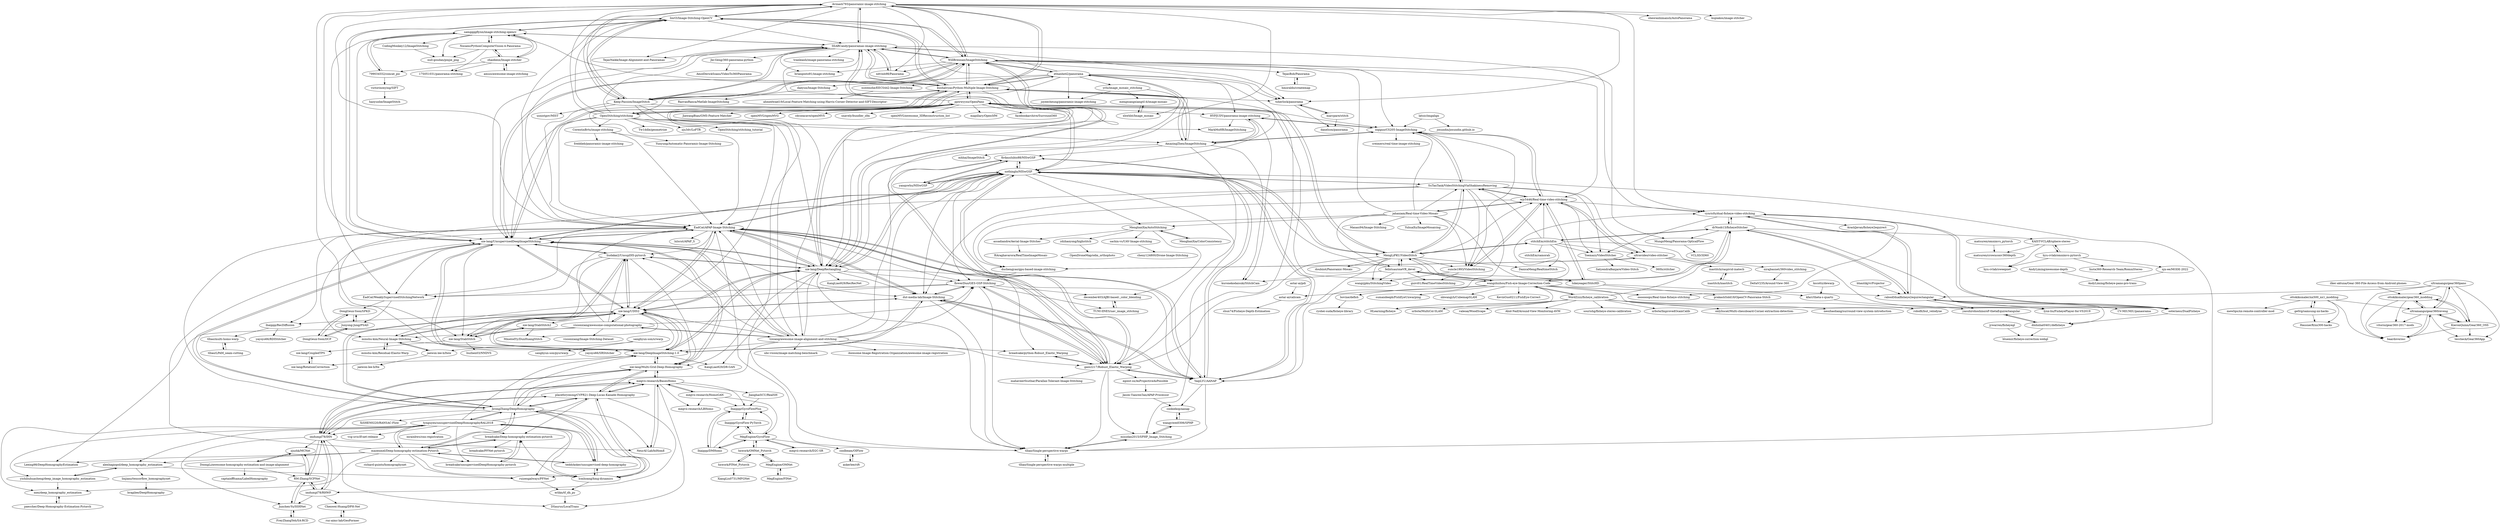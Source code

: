 digraph G {
"Avinash793/panoramic-image-stitching" -> "linrl3/Image-Stitching-OpenCV"
"Avinash793/panoramic-image-stitching" -> "SSARCandy/panoramas-image-stitching"
"Avinash793/panoramic-image-stitching" -> "WillBrennan/ImageStitching"
"Avinash793/panoramic-image-stitching" -> "kushalvyas/Python-Multiple-Image-Stitching"
"Avinash793/panoramic-image-stitching" -> "EadCat/APAP-Image-Stitching"
"Avinash793/panoramic-image-stitching" -> "Keep-Passion/ImageStitch"
"Avinash793/panoramic-image-stitching" -> "nie-lang/UnsupervisedDeepImageStitching"
"Avinash793/panoramic-image-stitching" -> "sheoranhimansh/AutoPanorama"
"Avinash793/panoramic-image-stitching" -> "nie-lang/DeepRectangling"
"Avinash793/panoramic-image-stitching" -> "tsherlock/panorama"
"Avinash793/panoramic-image-stitching" -> "kupiakos/image-stitcher"
"Avinash793/panoramic-image-stitching" -> "ndvinh98/Panorama"
"Avinash793/panoramic-image-stitching" -> "TejasNaikk/Image-Alignment-and-Panoramas"
"Avinash793/panoramic-image-stitching" -> "cynricfu/dual-fisheye-video-stitching"
"Avinash793/panoramic-image-stitching" -> "nie-lang/DeepImageStitching-1.0"
"linrl3/Image-Stitching-OpenCV" -> "Avinash793/panoramic-image-stitching"
"linrl3/Image-Stitching-OpenCV" -> "nie-lang/UnsupervisedDeepImageStitching"
"linrl3/Image-Stitching-OpenCV" -> "kushalvyas/Python-Multiple-Image-Stitching"
"linrl3/Image-Stitching-OpenCV" -> "samggggflynn/image-stitching-opencv"
"linrl3/Image-Stitching-OpenCV" -> "WillBrennan/ImageStitching"
"linrl3/Image-Stitching-OpenCV" -> "SSARCandy/panoramas-image-stitching"
"linrl3/Image-Stitching-OpenCV" -> "Keep-Passion/ImageStitch"
"linrl3/Image-Stitching-OpenCV" -> "nie-lang/DeepRectangling"
"linrl3/Image-Stitching-OpenCV" -> "EadCat/APAP-Image-Stitching"
"MenghanXia/AutoStitching" -> "MenghanXia/ColorConsistency"
"MenghanXia/AutoStitching" -> "assadiandre/Aerial-Image-Stitcher"
"MenghanXia/AutoStitching" -> "zdzhaoyong/highstitch"
"MenghanXia/AutoStitching" -> "december403/AJBI-based-_color_blending"
"MenghanXia/AutoStitching" -> "sachin-vs/UAV-Image-stitching"
"astar-ai/pdi" -> "astar-ai/calicam"
"tynguyen/unsupervisedDeepHomographyRAL2018" -> "JirongZhang/DeepHomography"
"tynguyen/unsupervisedDeepHomographyRAL2018" -> "teddykoker/unsupervised-deep-homography"
"tynguyen/unsupervisedDeepHomographyRAL2018" -> "mazenmel/Deep-homography-estimation-Pytorch"
"tynguyen/unsupervisedDeepHomographyRAL2018" -> "alexhagiopol/deep_homography_estimation"
"tynguyen/unsupervisedDeepHomographyRAL2018" -> "ruizengalways/PFNet"
"tynguyen/unsupervisedDeepHomographyRAL2018" -> "breadcake/unsupervisedDeepHomography-pytorch"
"tynguyen/unsupervisedDeepHomographyRAL2018" -> "inrainbws/cnn-registration" ["e"=1]
"tynguyen/unsupervisedDeepHomographyRAL2018" -> "placeforyiming/CVPR21-Deep-Lucas-Kanade-Homography"
"tynguyen/unsupervisedDeepHomographyRAL2018" -> "yishiliuhuasheng/deep_image_homography_estimation"
"tynguyen/unsupervisedDeepHomographyRAL2018" -> "lcmhoang/hmg-dynamics"
"tynguyen/unsupervisedDeepHomographyRAL2018" -> "mez/deep_homography_estimation"
"tynguyen/unsupervisedDeepHomographyRAL2018" -> "nie-lang/DeepImageStitching-1.0"
"tynguyen/unsupervisedDeepHomographyRAL2018" -> "imdumpl78/IHN"
"tynguyen/unsupervisedDeepHomographyRAL2018" -> "breadcake/Deep-homography-estimation-pytorch"
"tynguyen/unsupervisedDeepHomographyRAL2018" -> "vcg-uvic/lf-net-release" ["e"=1]
"Nocami/PythonComputerVision-4-Panorama" -> "17S051031/panorama-stitching"
"Nocami/PythonComputerVision-4-Panorama" -> "samggggflynn/image-stitching-opencv"
"Nocami/PythonComputerVision-4-Panorama" -> "zhaobenx/Image-stitcher"
"Nocami/PythonComputerVision-4-Panorama" -> "null-goudan/pinjie_png"
"latsic/imgalign" -> "josundin/josundin.github.io"
"latsic/imgalign" -> "ziqiguo/CS205-ImageStitching"
"yishiliuhuasheng/deep_image_homography_estimation" -> "alexhagiopol/deep_homography_estimation"
"yishiliuhuasheng/deep_image_homography_estimation" -> "mez/deep_homography_estimation"
"ziqiguo/CS205-ImageStitching" -> "AmazingZhen/ImageStitching"
"ziqiguo/CS205-ImageStitching" -> "creimers/real-time-image-stitching"
"ziqiguo/CS205-ImageStitching" -> "wjy5446/Real-time-video-stitching"
"ziqiguo/CS205-ImageStitching" -> "HYPJUDY/panorama-image-stitching"
"ziqiguo/CS205-ImageStitching" -> "suncle1993/VideoStitching"
"ziqiguo/CS205-ImageStitching" -> "SuTanTank/VideoStitchingViaShakinessRemoving"
"stitchEm/stitchEm" -> "stitchEm/camorah"
"stitchEm/stitchEm" -> "ultravideo/video-stitcher"
"stitchEm/stitchEm" -> "wjy5446/Real-time-video-stitching"
"stitchEm/stitchEm" -> "SuTanTank/VideoStitchingViaShakinessRemoving"
"stitchEm/stitchEm" -> "DanicaMeng/RealtimeStitch"
"stitchEm/stitchEm" -> "drNoob13/fisheyeStitcher"
"stitchEm/stitchEm" -> "MengLiPKU/VideoStitch"
"stitchEm/stitchEm" -> "lynx-liu/FisheyePlayer-for-VS2019"
"stitchEm/stitchEm" -> "Toemazz/VideoStitcher"
"drNoob13/fisheyeStitcher" -> "cynricfu/dual-fisheye-video-stitching"
"drNoob13/fisheyeStitcher" -> "raboof/dualfisheye2equirectangular"
"drNoob13/fisheyeStitcher" -> "ooterness/DualFisheye"
"drNoob13/fisheyeStitcher" -> "wangzhizhou/Fish-eye-Image-Correction-Code"
"drNoob13/fisheyeStitcher" -> "KAIST-VCLAB/sphere-stereo"
"drNoob13/fisheyeStitcher" -> "MungoMeng/Panorama-OpticalFlow"
"drNoob13/fisheyeStitcher" -> "stitchEm/stitchEm"
"kscottz/dewarp" -> "kfarr/theta-s-quartz"
"WordZzzz/fisheye_calibration" -> "wangzhizhou/Fish-eye-Image-Correction-Code"
"WordZzzz/fisheye_calibration" -> "HLearning/fisheye" ["e"=1]
"WordZzzz/fisheye_calibration" -> "sourishg/fisheye-stereo-calibration" ["e"=1]
"WordZzzz/fisheye_calibration" -> "urbste/ImprovedOcamCalib" ["e"=1]
"WordZzzz/fisheye_calibration" -> "drNoob13/fisheyeStitcher"
"WordZzzz/fisheye_calibration" -> "onlyliucat/Multi-chessboard-Corner-extraction-detection-" ["e"=1]
"WordZzzz/fisheye_calibration" -> "neozhaoliang/surround-view-system-introduction" ["e"=1]
"WordZzzz/fisheye_calibration" -> "robofit/but_velodyne" ["e"=1]
"WordZzzz/fisheye_calibration" -> "urbste/MultiCol-SLAM" ["e"=1]
"WordZzzz/fisheye_calibration" -> "valeoai/WoodScape" ["e"=1]
"WordZzzz/fisheye_calibration" -> "Ahid-Naif/Around-View-Monitoring-AVM" ["e"=1]
"amusi/awesome-image-stitching" -> "zhaobenx/Image-stitcher"
"Toemazz/VideoStitcher" -> "SatyendraBanjare/Video-Stitch"
"Toemazz/VideoStitcher" -> "360ls/stitcher"
"Keep-Passion/ImageStitch" -> "WillBrennan/ImageStitching"
"Keep-Passion/ImageStitch" -> "SSARCandy/panoramas-image-stitching"
"Keep-Passion/ImageStitch" -> "kushalvyas/Python-Multiple-Image-Stitching"
"Keep-Passion/ImageStitch" -> "Avinash793/panoramic-image-stitching"
"Keep-Passion/ImageStitch" -> "AmazingZhen/ImageStitching"
"Keep-Passion/ImageStitch" -> "usnistgov/MIST" ["e"=1]
"Keep-Passion/ImageStitch" -> "EadCat/APAP-Image-Stitching"
"Keep-Passion/ImageStitch" -> "ziqiguo/CS205-ImageStitching"
"Keep-Passion/ImageStitch" -> "linrl3/Image-Stitching-OpenCV"
"Keep-Passion/ImageStitch" -> "MarkMoHR/ImageStitching"
"SuTanTank/VideoStitchingViaShakinessRemoving" -> "wjy5446/Real-time-video-stitching"
"SuTanTank/VideoStitchingViaShakinessRemoving" -> "suncle1993/VideoStitching"
"SuTanTank/VideoStitchingViaShakinessRemoving" -> "Toemazz/VideoStitcher"
"SuTanTank/VideoStitchingViaShakinessRemoving" -> "ultravideo/video-stitcher"
"SuTanTank/VideoStitchingViaShakinessRemoving" -> "MengLiPKU/VideoStitch"
"SuTanTank/VideoStitchingViaShakinessRemoving" -> "ziqiguo/CS205-ImageStitching"
"SuTanTank/VideoStitchingViaShakinessRemoving" -> "dut-media-lab/Image-Stitching"
"SuTanTank/VideoStitchingViaShakinessRemoving" -> "nothinglo/NISwGSP"
"SuTanTank/VideoStitchingViaShakinessRemoving" -> "YaqiLYU/AANAP"
"SuTanTank/VideoStitchingViaShakinessRemoving" -> "nie-lang/StabStitch"
"ottokiksmaler/gear360_modding" -> "ultramango/gear360reveng"
"ottokiksmaler/gear360_modding" -> "vitorio/gear360-2017-mods"
"ottokiksmaler/gear360_modding" -> "KieronQuinn/Gear360_OSS"
"ottokiksmaler/gear360_modding" -> "baardove/osc"
"xuwenzhe/EECS442-Image-Stitching" -> "ahmedwael19/Local-Feature-Matching-using-Harris-Corner-Detector-and-SIFT-Descriptor-"
"zhaobenx/Image-stitcher" -> "Nocami/PythonComputerVision-4-Panorama"
"zhaobenx/Image-stitcher" -> "samggggflynn/image-stitching-opencv"
"zhaobenx/Image-stitcher" -> "amusi/awesome-image-stitching"
"zhaobenx/Image-stitcher" -> "17S051031/panorama-stitching"
"zhaobenx/Image-stitcher" -> "799034552/concat_pic"
"ultravideo/video-stitcher" -> "nirajbasnet/360video_stitching"
"ultravideo/video-stitcher" -> "duchengyao/gpu-based-image-stitching"
"ultravideo/video-stitcher" -> "wjy5446/Real-time-video-stitching"
"ultravideo/video-stitcher" -> "inastitch/raspivid-inatech"
"YaqiLYU/AANAP" -> "gain2217/Robust_Elastic_Warping"
"YaqiLYU/AANAP" -> "nothinglo/NISwGSP"
"YaqiLYU/AANAP" -> "firdauslubis88/NISwGSP"
"YaqiLYU/AANAP" -> "dut-media-lab/Image-Stitching"
"YaqiLYU/AANAP" -> "cookiekop/aanap"
"YaqiLYU/AANAP" -> "EadCat/APAP-Image-Stitching"
"YaqiLYU/AANAP" -> "tlliao/Single-perspective-warps"
"mazenmel/Deep-homography-estimation-Pytorch" -> "JirongZhang/DeepHomography"
"mazenmel/Deep-homography-estimation-Pytorch" -> "breadcake/Deep-homography-estimation-pytorch"
"mazenmel/Deep-homography-estimation-Pytorch" -> "tynguyen/unsupervisedDeepHomographyRAL2018"
"mazenmel/Deep-homography-estimation-Pytorch" -> "teddykoker/unsupervised-deep-homography"
"mazenmel/Deep-homography-estimation-Pytorch" -> "mez/deep_homography_estimation"
"mazenmel/Deep-homography-estimation-Pytorch" -> "alexhagiopol/deep_homography_estimation"
"mazenmel/Deep-homography-estimation-Pytorch" -> "ruizengalways/PFNet"
"mazenmel/Deep-homography-estimation-Pytorch" -> "richard-guinto/homographynet"
"mazenmel/Deep-homography-estimation-Pytorch" -> "Leeing98/DeepHomographyEstimation"
"mazenmel/Deep-homography-estimation-Pytorch" -> "lcmhoang/hmg-dynamics"
"mazenmel/Deep-homography-estimation-Pytorch" -> "nie-lang/UnsupervisedDeepImageStitching"
"mazenmel/Deep-homography-estimation-Pytorch" -> "breadcake/unsupervisedDeepHomography-pytorch"
"cookiekop/aanap" -> "wangyiwei0306/SPHP"
"nirajbasnet/360video_stitching" -> "DeltaV235/Around-View-360"
"wangyiwei0306/SPHP" -> "cookiekop/aanap"
"wangyiwei0306/SPHP" -> "missdan2015/SPHP_Image_Stitching"
"Jie-Geng/360-panorama-python" -> "AmolDerickSoans/VideoTo360Panorama"
"astar-ai/calicam" -> "shun74/Fisheye-Depth-Estimation"
"daeyun/Image-Stitching" -> "RazvanRanca/Matlab-ImageStitching"
"ruizengalways/PFNet" -> "erlikn/tf_dh_py"
"firdauslubis88/NISwGSP" -> "nothinglo/NISwGSP"
"firdauslubis88/NISwGSP" -> "yanqswhu/NISwGSP"
"firdauslubis88/NISwGSP" -> "YaqiLYU/AANAP"
"firdauslubis88/NISwGSP" -> "gain2217/Robust_Elastic_Warping"
"Jason-TianrenTan/APAP-Processor" -> "cookiekop/aanap"
"yanqswhu/NISwGSP" -> "firdauslubis88/NISwGSP"
"yanqswhu/NISwGSP" -> "nothinglo/NISwGSP"
"MungoMeng/Panorama-OpticalFlow" -> "VCL3D/3D60" ["e"=1]
"JirongZhang/DeepHomography" -> "tynguyen/unsupervisedDeepHomographyRAL2018"
"JirongZhang/DeepHomography" -> "mazenmel/Deep-homography-estimation-Pytorch"
"JirongZhang/DeepHomography" -> "teddykoker/unsupervised-deep-homography"
"JirongZhang/DeepHomography" -> "placeforyiming/CVPR21-Deep-Lucas-Kanade-Homography"
"JirongZhang/DeepHomography" -> "nie-lang/UnsupervisedDeepImageStitching"
"JirongZhang/DeepHomography" -> "nie-lang/Multi-Grid-Deep-Homography"
"JirongZhang/DeepHomography" -> "megvii-research/BasesHomo"
"JirongZhang/DeepHomography" -> "lcmhoang/hmg-dynamics"
"JirongZhang/DeepHomography" -> "imdumpl78/IHN"
"JirongZhang/DeepHomography" -> "nie-lang/DeepImageStitching-1.0"
"JirongZhang/DeepHomography" -> "ruizengalways/PFNet"
"JirongZhang/DeepHomography" -> "NeurAI-Lab/biHomE"
"JirongZhang/DeepHomography" -> "EadCat/APAP-Image-Stitching"
"JirongZhang/DeepHomography" -> "nie-lang/UDIS2"
"JirongZhang/DeepHomography" -> "XiSHEN0220/RANSAC-Flow" ["e"=1]
"ndvinh98/Panorama" -> "SSARCandy/panoramas-image-stitching"
"tlliao/Single-perspective-warps" -> "tlliao/Single-perspective-warps-multiple"
"tlliao/Single-perspective-warps" -> "missdan2015/SPHP_Image_Stitching"
"tzxiang/awesome-image-alignment-and-stitching" -> "visionxiang/awesome-computational-photography"
"tzxiang/awesome-image-alignment-and-stitching" -> "nie-lang/UnsupervisedDeepImageStitching"
"tzxiang/awesome-image-alignment-and-stitching" -> "EadCat/APAP-Image-Stitching"
"tzxiang/awesome-image-alignment-and-stitching" -> "Awesome-Image-Registration-Organization/awesome-image-registration" ["e"=1]
"tzxiang/awesome-image-alignment-and-stitching" -> "nie-lang/DeepRectangling"
"tzxiang/awesome-image-alignment-and-stitching" -> "JirongZhang/DeepHomography"
"tzxiang/awesome-image-alignment-and-stitching" -> "flowerDuo/GES-GSP-Stitching"
"tzxiang/awesome-image-alignment-and-stitching" -> "nie-lang/UDIS2"
"tzxiang/awesome-image-alignment-and-stitching" -> "nothinglo/NISwGSP"
"tzxiang/awesome-image-alignment-and-stitching" -> "gain2217/Robust_Elastic_Warping"
"tzxiang/awesome-image-alignment-and-stitching" -> "kushalvyas/Python-Multiple-Image-Stitching"
"tzxiang/awesome-image-alignment-and-stitching" -> "liudakai2/UnsupDIS-pytorch"
"tzxiang/awesome-image-alignment-and-stitching" -> "breadcake/python-Robust_Elastic_Warping"
"tzxiang/awesome-image-alignment-and-stitching" -> "ubc-vision/image-matching-benchmark" ["e"=1]
"tzxiang/awesome-image-alignment-and-stitching" -> "nie-lang/DeepImageStitching-1.0"
"bovine/defish" -> "ryohei-suda/fisheye-library"
"samggggflynn/image-stitching-opencv" -> "null-goudan/pinjie_png"
"samggggflynn/image-stitching-opencv" -> "Nocami/PythonComputerVision-4-Panorama"
"samggggflynn/image-stitching-opencv" -> "799034552/concat_pic"
"samggggflynn/image-stitching-opencv" -> "zhaobenx/Image-stitcher"
"samggggflynn/image-stitching-opencv" -> "CodingMonkey12/ImageStitching"
"samggggflynn/image-stitching-opencv" -> "SSARCandy/panoramas-image-stitching"
"samggggflynn/image-stitching-opencv" -> "linrl3/Image-Stitching-OpenCV"
"samggggflynn/image-stitching-opencv" -> "nie-lang/UnsupervisedDeepImageStitching"
"samggggflynn/image-stitching-opencv" -> "EadCat/WeaklySupervisedStitchingNetwork"
"matsuren/omnimvs_pytorch" -> "matsuren/crownconv360depth"
"marcpare/stitch" -> "danelson/panorama"
"marcpare/stitch" -> "tsherlock/panorama"
"tsherlock/panorama" -> "marcpare/stitch"
"tsherlock/panorama" -> "danelson/panorama"
"breadcake/python-Robust_Elastic_Warping" -> "gain2217/Robust_Elastic_Warping"
"paeccher/Deep-Homography-Estimation-Pytorch" -> "mez/deep_homography_estimation"
"victorinoxying/SIFT" -> "haoyunhe/ImageStitch"
"mengxiangxiang414/image-mosaic" -> "xhwhht/Image_mosaic"
"ge0rg/samsung-nx-hacks" -> "ottokiksmaler/nx500_nx1_modding"
"ge0rg/samsung-nx-hacks" -> "HausnerR/nx300-hacks"
"lcmhoang/hmg-dynamics" -> "erlikn/tf_dh_py"
"lcmhoang/hmg-dynamics" -> "placeforyiming/CVPR21-Deep-Lucas-Kanade-Homography"
"lcmhoang/hmg-dynamics" -> "breadcake/Deep-homography-estimation-pytorch"
"lcmhoang/hmg-dynamics" -> "teddykoker/unsupervised-deep-homography"
"teddykoker/unsupervised-deep-homography" -> "JirongZhang/DeepHomography"
"teddykoker/unsupervised-deep-homography" -> "tynguyen/unsupervisedDeepHomographyRAL2018"
"teddykoker/unsupervised-deep-homography" -> "lcmhoang/hmg-dynamics"
"teddykoker/unsupervised-deep-homography" -> "mazenmel/Deep-homography-estimation-Pytorch"
"tlliao/Single-perspective-warps-multiple" -> "tlliao/Single-perspective-warps"
"assadiandre/Aerial-Image-Stitcher" -> "RAraghavarora/RealTimeImageMosaic"
"nie-lang/UnsupervisedDeepImageStitching" -> "nie-lang/DeepImageStitching-1.0"
"nie-lang/UnsupervisedDeepImageStitching" -> "nie-lang/UDIS2"
"nie-lang/UnsupervisedDeepImageStitching" -> "liudakai2/UnsupDIS-pytorch"
"nie-lang/UnsupervisedDeepImageStitching" -> "nie-lang/DeepRectangling"
"nie-lang/UnsupervisedDeepImageStitching" -> "nie-lang/Multi-Grid-Deep-Homography"
"nie-lang/UnsupervisedDeepImageStitching" -> "EadCat/APAP-Image-Stitching"
"nie-lang/UnsupervisedDeepImageStitching" -> "JirongZhang/DeepHomography"
"nie-lang/UnsupervisedDeepImageStitching" -> "dut-media-lab/Image-Stitching"
"nie-lang/UnsupervisedDeepImageStitching" -> "kushalvyas/Python-Multiple-Image-Stitching"
"nie-lang/UnsupervisedDeepImageStitching" -> "tzxiang/awesome-image-alignment-and-stitching"
"nie-lang/UnsupervisedDeepImageStitching" -> "nie-lang/StabStitch"
"nie-lang/UnsupervisedDeepImageStitching" -> "linrl3/Image-Stitching-OpenCV"
"nie-lang/UnsupervisedDeepImageStitching" -> "nothinglo/NISwGSP"
"nie-lang/UnsupervisedDeepImageStitching" -> "WillBrennan/ImageStitching"
"nie-lang/UnsupervisedDeepImageStitching" -> "EadCat/WeaklySupervisedStitchingNetwork"
"zdzhaoyong/highstitch" -> "OpenDroneMap/odm_orthophoto"
"MegEngine/OMNet" -> "hxwork/OMNet_Pytorch"
"MegEngine/OMNet" -> "MegEngine/FINet"
"EadCat/APAP-Image-Stitching" -> "dut-media-lab/Image-Stitching"
"EadCat/APAP-Image-Stitching" -> "nie-lang/UDIS2"
"EadCat/APAP-Image-Stitching" -> "nie-lang/UnsupervisedDeepImageStitching"
"EadCat/APAP-Image-Stitching" -> "breadcake/python-Robust_Elastic_Warping"
"EadCat/APAP-Image-Stitching" -> "flowerDuo/GES-GSP-Stitching"
"EadCat/APAP-Image-Stitching" -> "tlliao/Single-perspective-warps"
"EadCat/APAP-Image-Stitching" -> "minshu-kim/Neural-Image-Stitching"
"EadCat/APAP-Image-Stitching" -> "YaqiLYU/AANAP"
"EadCat/APAP-Image-Stitching" -> "lxlscut/APAP_S"
"EadCat/APAP-Image-Stitching" -> "gain2217/Robust_Elastic_Warping"
"EadCat/APAP-Image-Stitching" -> "nie-lang/DeepRectangling"
"EadCat/APAP-Image-Stitching" -> "liudakai2/UnsupDIS-pytorch"
"EadCat/APAP-Image-Stitching" -> "EadCat/WeaklySupervisedStitchingNetwork"
"EadCat/APAP-Image-Stitching" -> "lhaippp/RecDiffusion"
"EadCat/APAP-Image-Stitching" -> "nothinglo/NISwGSP"
"ilker-aktuna/Gear-360-File-Access-from-Android-phones" -> "ottokiksmaler/gear360_modding"
"nie-lang/DeepImageStitching-1.0" -> "nie-lang/UnsupervisedDeepImageStitching"
"nie-lang/DeepImageStitching-1.0" -> "nie-lang/Multi-Grid-Deep-Homography"
"nie-lang/DeepImageStitching-1.0" -> "liudakai2/UnsupDIS-pytorch"
"nie-lang/DeepImageStitching-1.0" -> "nie-lang/UDIS2"
"nie-lang/DeepImageStitching-1.0" -> "dut-media-lab/Image-Stitching"
"nie-lang/DeepImageStitching-1.0" -> "nie-lang/DeepRectangling"
"nie-lang/DeepImageStitching-1.0" -> "KangLiao929/DR-GAN" ["e"=1]
"nie-lang/DeepImageStitching-1.0" -> "nie-lang/RotationCorrection"
"sanghyun-son/srwarp" -> "sanghyun-son/pysrwarp"
"sanghyun-son/srwarp" -> "jaewon-lee-b/ltew"
"wangzhizhou/Fish-eye-Image-Correction-Code" -> "WordZzzz/fisheye_calibration"
"wangzhizhou/Fish-eye-Image-Correction-Code" -> "ooterness/DualFisheye"
"wangzhizhou/Fish-eye-Image-Correction-Code" -> "drNoob13/fisheyeStitcher"
"wangzhizhou/Fish-eye-Image-Correction-Code" -> "KevinGuo0211/FishEye-Correct"
"wangzhizhou/Fish-eye-Image-Correction-Code" -> "cynricfu/dual-fisheye-video-stitching"
"wangzhizhou/Fish-eye-Image-Correction-Code" -> "sumandeepb/FishEyeUnwarping"
"wangzhizhou/Fish-eye-Image-Correction-Code" -> "raboof/dualfisheye2equirectangular"
"wangzhizhou/Fish-eye-Image-Correction-Code" -> "HLearning/fisheye" ["e"=1]
"wangzhizhou/Fish-eye-Image-Correction-Code" -> "felixtsao/oneVR_devel"
"wangzhizhou/Fish-eye-Image-Correction-Code" -> "ooooooops/Real-time-fisheye-stitching"
"wangzhizhou/Fish-eye-Image-Correction-Code" -> "astar-ai/calicam"
"wangzhizhou/Fish-eye-Image-Correction-Code" -> "bovine/defish"
"wangzhizhou/Fish-eye-Image-Correction-Code" -> "MengLiPKU/VideoStitch"
"wangzhizhou/Fish-eye-Image-Correction-Code" -> "nkwangyh/CubemapSLAM" ["e"=1]
"inastitch/raspivid-inatech" -> "inastitch/inastitch"
"nie-lang/Multi-Grid-Deep-Homography" -> "nie-lang/DeepImageStitching-1.0"
"nie-lang/Multi-Grid-Deep-Homography" -> "nie-lang/UnsupervisedDeepImageStitching"
"nie-lang/Multi-Grid-Deep-Homography" -> "imdumpl78/IHN"
"nie-lang/Multi-Grid-Deep-Homography" -> "megvii-research/BasesHomo"
"nie-lang/Multi-Grid-Deep-Homography" -> "placeforyiming/CVPR21-Deep-Lucas-Kanade-Homography"
"MegEngine/GyroFlow" -> "lhaippp/GyroFlow-PyTorch"
"MegEngine/GyroFlow" -> "lhaippp/DMHomo"
"MegEngine/GyroFlow" -> "lhaippp/GyroFlowPlus"
"MegEngine/GyroFlow" -> "hxwork/OMNet_Pytorch"
"MegEngine/GyroFlow" -> "megvii-research/D2C-SR"
"MegEngine/GyroFlow" -> "coolbeam/OIFlow"
"KieronQuinn/Gear360_OSS" -> "ultramango/gear360reveng"
"KieronQuinn/Gear360_OSS" -> "teccheck/Gear360App"
"KieronQuinn/Gear360_OSS" -> "ottokiksmaler/gear360_modding"
"KieronQuinn/Gear360_OSS" -> "baardove/osc"
"WillBrennan/ImageStitching" -> "SSARCandy/panoramas-image-stitching"
"WillBrennan/ImageStitching" -> "kushalvyas/Python-Multiple-Image-Stitching"
"WillBrennan/ImageStitching" -> "Avinash793/panoramic-image-stitching"
"WillBrennan/ImageStitching" -> "Keep-Passion/ImageStitch"
"WillBrennan/ImageStitching" -> "tsherlock/panorama"
"WillBrennan/ImageStitching" -> "nie-lang/UnsupervisedDeepImageStitching"
"WillBrennan/ImageStitching" -> "TejasBob/Panorama"
"WillBrennan/ImageStitching" -> "brianpinto91/image-stitching"
"WillBrennan/ImageStitching" -> "nie-lang/DeepRectangling"
"WillBrennan/ImageStitching" -> "linrl3/Image-Stitching-OpenCV"
"WillBrennan/ImageStitching" -> "cynricfu/dual-fisheye-video-stitching"
"WillBrennan/ImageStitching" -> "ziqiguo/CS205-ImageStitching"
"WillBrennan/ImageStitching" -> "ethanhe42/panorama"
"WillBrennan/ImageStitching" -> "wjy5446/Real-time-video-stitching"
"WillBrennan/ImageStitching" -> "ndvinh98/Panorama"
"xhwhht/Image_mosaic" -> "mengxiangxiang414/image-mosaic"
"KAIST-VCLAB/sphere-stereo" -> "hyu-cvlab/omnimvs-pytorch"
"KAIST-VCLAB/sphere-stereo" -> "matsuren/crownconv360depth"
"KAIST-VCLAB/sphere-stereo" -> "hyu-cvlab/sweepnet"
"hyu-cvlab/omnimvs-pytorch" -> "KAIST-VCLAB/sphere-stereo"
"hyu-cvlab/omnimvs-pytorch" -> "Insta360-Research-Team/RomniStereo"
"hyu-cvlab/omnimvs-pytorch" -> "nju-ee/MODE-2022"
"hyu-cvlab/omnimvs-pytorch" -> "hyu-cvlab/sweepnet"
"breadcake/unsupervisedDeepHomography-pytorch" -> "breadcake/Deep-homography-estimation-pytorch"
"breadcake/Deep-homography-estimation-pytorch" -> "breadcake/unsupervisedDeepHomography-pytorch"
"breadcake/Deep-homography-estimation-pytorch" -> "breadcake/PFNet-pytorch"
"breadcake/Deep-homography-estimation-pytorch" -> "mazenmel/Deep-homography-estimation-Pytorch"
"dut-media-lab/Image-Stitching" -> "flowerDuo/GES-GSP-Stitching"
"dut-media-lab/Image-Stitching" -> "nie-lang/DeepImageStitching-1.0"
"dut-media-lab/Image-Stitching" -> "tlliao/Single-perspective-warps"
"dut-media-lab/Image-Stitching" -> "EadCat/APAP-Image-Stitching"
"dut-media-lab/Image-Stitching" -> "gain2217/Robust_Elastic_Warping"
"dut-media-lab/Image-Stitching" -> "YaqiLYU/AANAP"
"dut-media-lab/Image-Stitching" -> "nie-lang/UDIS2"
"placeforyiming/CVPR21-Deep-Lucas-Kanade-Homography" -> "imdumpl78/IHN"
"placeforyiming/CVPR21-Deep-Lucas-Kanade-Homography" -> "megvii-research/BasesHomo"
"placeforyiming/CVPR21-Deep-Lucas-Kanade-Homography" -> "lcmhoang/hmg-dynamics"
"placeforyiming/CVPR21-Deep-Lucas-Kanade-Homography" -> "JirongZhang/DeepHomography"
"placeforyiming/CVPR21-Deep-Lucas-Kanade-Homography" -> "imdumpl78/RHWF"
"placeforyiming/CVPR21-Deep-Lucas-Kanade-Homography" -> "nie-lang/Multi-Grid-Deep-Homography"
"placeforyiming/CVPR21-Deep-Lucas-Kanade-Homography" -> "breadcake/Deep-homography-estimation-pytorch"
"sachin-vs/UAV-Image-stitching" -> "cheny124800/Drone-Image-Stitching"
"inastitch/inastitch" -> "inastitch/raspivid-inatech"
"megvii-research/BasesHomo" -> "megvii-research/HomoGAN"
"megvii-research/BasesHomo" -> "megvii-research/LBHomo"
"megvii-research/BasesHomo" -> "imdumpl78/IHN"
"megvii-research/BasesHomo" -> "lhaippp/GyroFlowPlus"
"megvii-research/BasesHomo" -> "DSaurus/LocalTrans"
"megvii-research/BasesHomo" -> "JianghaiSCU/RealSH"
"megvii-research/BasesHomo" -> "NeurAI-Lab/biHomE"
"megvii-research/BasesHomo" -> "nie-lang/Multi-Grid-Deep-Homography"
"megvii-research/BasesHomo" -> "placeforyiming/CVPR21-Deep-Lucas-Kanade-Homography"
"hxwork/OMNet_Pytorch" -> "MegEngine/OMNet"
"hxwork/OMNet_Pytorch" -> "hxwork/FINet_Pytorch"
"hxwork/OMNet_Pytorch" -> "MegEngine/GyroFlow"
"DongGeun-Yoon/SPKD" -> "Junyong-Jung/PSAD"
"DongGeun-Yoon/SPKD" -> "DongGeun-Yoon/DCP"
"OpenStitching/stitching" -> "kushalvyas/Python-Multiple-Image-Stitching"
"OpenStitching/stitching" -> "OpenStitching/stitching_tutorial"
"OpenStitching/stitching" -> "nie-lang/UDIS2"
"OpenStitching/stitching" -> "ppwwyyxx/OpenPano"
"OpenStitching/stitching" -> "nie-lang/UnsupervisedDeepImageStitching"
"OpenStitching/stitching" -> "SSARCandy/panoramas-image-stitching"
"OpenStitching/stitching" -> "Avinash793/panoramic-image-stitching"
"OpenStitching/stitching" -> "EadCat/APAP-Image-Stitching"
"OpenStitching/stitching" -> "nie-lang/DeepRectangling"
"OpenStitching/stitching" -> "linrl3/Image-Stitching-OpenCV"
"OpenStitching/stitching" -> "WillBrennan/ImageStitching"
"OpenStitching/stitching" -> "Tw1ddle/geometrize" ["e"=1]
"OpenStitching/stitching" -> "tzxiang/awesome-image-alignment-and-stitching"
"OpenStitching/stitching" -> "zju3dv/LoFTR" ["e"=1]
"OpenStitching/stitching" -> "CorentinBrtx/image-stitching"
"flowerDuo/GES-GSP-Stitching" -> "dut-media-lab/Image-Stitching"
"flowerDuo/GES-GSP-Stitching" -> "december403/AJBI-based-_color_blending"
"flowerDuo/GES-GSP-Stitching" -> "tlliao/Single-perspective-warps"
"flowerDuo/GES-GSP-Stitching" -> "minshu-kim/Neural-Image-Stitching"
"flowerDuo/GES-GSP-Stitching" -> "TUNI-IINES/uav_image_stitching"
"flowerDuo/GES-GSP-Stitching" -> "gain2217/Robust_Elastic_Warping"
"flowerDuo/GES-GSP-Stitching" -> "EadCat/WeaklySupervisedStitchingNetwork"
"egoist-sx/AsProjectiveAsPossible" -> "Jason-TianrenTan/APAP-Processor"
"liudakai2/UnsupDIS-pytorch" -> "nie-lang/UnsupervisedDeepImageStitching"
"liudakai2/UnsupDIS-pytorch" -> "nie-lang/DeepImageStitching-1.0"
"liudakai2/UnsupDIS-pytorch" -> "nie-lang/UDIS2"
"liudakai2/UnsupDIS-pytorch" -> "nie-lang/Multi-Grid-Deep-Homography"
"liudakai2/UnsupDIS-pytorch" -> "nie-lang/DeepRectangling"
"liudakai2/UnsupDIS-pytorch" -> "EadCat/WeaklySupervisedStitchingNetwork"
"liudakai2/UnsupDIS-pytorch" -> "nie-lang/StabStitch"
"nie-lang/DeepRectangling" -> "nie-lang/UnsupervisedDeepImageStitching"
"nie-lang/DeepRectangling" -> "nie-lang/UDIS2"
"nie-lang/DeepRectangling" -> "nie-lang/DeepImageStitching-1.0"
"nie-lang/DeepRectangling" -> "liudakai2/UnsupDIS-pytorch"
"nie-lang/DeepRectangling" -> "flowerDuo/GES-GSP-Stitching"
"nie-lang/DeepRectangling" -> "nie-lang/Multi-Grid-Deep-Homography"
"nie-lang/DeepRectangling" -> "dut-media-lab/Image-Stitching"
"nie-lang/DeepRectangling" -> "EadCat/APAP-Image-Stitching"
"nie-lang/DeepRectangling" -> "tlliao/Single-perspective-warps"
"nie-lang/DeepRectangling" -> "KangLiao929/DR-GAN" ["e"=1]
"nie-lang/DeepRectangling" -> "KangLiao929/RecRecNet" ["e"=1]
"nie-lang/DeepRectangling" -> "WillBrennan/ImageStitching"
"nie-lang/DeepRectangling" -> "SSARCandy/panoramas-image-stitching"
"nie-lang/DeepRectangling" -> "nothinglo/NISwGSP"
"nie-lang/DeepRectangling" -> "YaqiLYU/AANAP"
"megvii-research/HomoGAN" -> "megvii-research/BasesHomo"
"megvii-research/HomoGAN" -> "megvii-research/LBHomo"
"megvii-research/HomoGAN" -> "MegEngine/GyroFlow"
"megvii-research/HomoGAN" -> "lhaippp/GyroFlowPlus"
"hxwork/FINet_Pytorch" -> "hxwork/OMNet_Pytorch"
"hxwork/FINet_Pytorch" -> "XiangLiu0731/MFGNet"
"lhaippp/GyroFlow-PyTorch" -> "lhaippp/GyroFlowPlus"
"lhaippp/GyroFlow-PyTorch" -> "MegEngine/GyroFlow"
"MegEngine/FINet" -> "MegEngine/OMNet"
"imdumpl78/IHN" -> "imdumpl78/RHWF"
"imdumpl78/IHN" -> "RM-Zhang/SCPNet"
"imdumpl78/IHN" -> "placeforyiming/CVPR21-Deep-Lucas-Kanade-Homography"
"imdumpl78/IHN" -> "nie-lang/Multi-Grid-Deep-Homography"
"imdumpl78/IHN" -> "megvii-research/BasesHomo"
"imdumpl78/IHN" -> "DSaurus/LocalTrans"
"imdumpl78/IHN" -> "Junchen-Yu/SSHNet"
"imdumpl78/IHN" -> "NeurAI-Lab/biHomE"
"imdumpl78/IHN" -> "zjuzhk/MCNet"
"askerlee/rift" -> "coolbeam/OIFlow"
"coolbeam/OIFlow" -> "askerlee/rift"
"felixtsao/oneVR_devel" -> "kuronekodaisuki/StitchCam"
"felixtsao/oneVR_devel" -> "lukeyeager/StitcHD"
"felixtsao/oneVR_devel" -> "wangzjpku/StitchingVideo"
"felixtsao/oneVR_devel" -> "MengLiPKU/VideoStitch"
"felixtsao/oneVR_devel" -> "nothinglo/NISwGSP"
"felixtsao/oneVR_devel" -> "guivi01/RealTimeVideoStitching"
"felixtsao/oneVR_devel" -> "wangzhizhou/Fish-eye-Image-Correction-Code"
"lukeyeager/StitcHD" -> "wjy5446/Real-time-video-stitching"
"lukeyeager/StitcHD" -> "prakashSidd18/OpenCV-Panorama-Stitch"
"lukeyeager/StitcHD" -> "kfarr/theta-s-quartz"
"799034552/concat_pic" -> "victorinoxying/SIFT"
"799034552/concat_pic" -> "samggggflynn/image-stitching-opencv"
"CorentinBrtx/image-stitching" -> "freddieb/panoramic-image-stitching"
"CorentinBrtx/image-stitching" -> "Yunyung/Automatic-Panoramic-Image-Stitching"
"CorentinBrtx/image-stitching" -> "EadCat/APAP-Image-Stitching"
"jaewon-lee-b/ltew" -> "jaewon-lee-b/lte" ["e"=1]
"jaewon-lee-b/ltew" -> "minshu-kim/Neural-Image-Stitching"
"visionxiang/awesome-computational-photography" -> "tzxiang/awesome-image-alignment-and-stitching"
"visionxiang/awesome-computational-photography" -> "nie-lang/UDIS2"
"visionxiang/awesome-computational-photography" -> "flowerDuo/GES-GSP-Stitching"
"visionxiang/awesome-computational-photography" -> "minshu-kim/Neural-Image-Stitching"
"visionxiang/awesome-computational-photography" -> "EadCat/APAP-Image-Stitching"
"visionxiang/awesome-computational-photography" -> "visionxiang/Image-Stitching-Dataset"
"visionxiang/awesome-computational-photography" -> "Leeing98/DeepHomographyEstimation"
"visionxiang/awesome-computational-photography" -> "liudakai2/UnsupDIS-pytorch"
"AndyLiming/awesome-depth" -> "AndyLiming/fisheye-pano-pro-trans"
"NeurAI-Lab/biHomE" -> "megvii-research/BasesHomo"
"december403/AJBI-based-_color_blending" -> "TUNI-IINES/uav_image_stitching"
"MengLiPKU/VideoStitch" -> "YaqiLYU/AANAP"
"MengLiPKU/VideoStitch" -> "SuTanTank/VideoStitchingViaShakinessRemoving"
"MengLiPKU/VideoStitch" -> "nothinglo/NISwGSP"
"MengLiPKU/VideoStitch" -> "wjy5446/Real-time-video-stitching"
"MengLiPKU/VideoStitch" -> "felixtsao/oneVR_devel"
"MengLiPKU/VideoStitch" -> "DanicaMeng/RealtimeStitch"
"MengLiPKU/VideoStitch" -> "wangzjpku/StitchingVideo"
"MengLiPKU/VideoStitch" -> "gain2217/Robust_Elastic_Warping"
"MengLiPKU/VideoStitch" -> "lukeyeager/StitcHD"
"MengLiPKU/VideoStitch" -> "ppwwyyxx/OpenPano"
"MengLiPKU/VideoStitch" -> "doubiiot/Panoramic-Mosaic"
"MengLiPKU/VideoStitch" -> "suncle1993/VideoStitching"
"MengLiPKU/VideoStitch" -> "stitchEm/stitchEm"
"yasuhirohoshino/oF-thetaEquirectangular" -> "dinhnhat0401/defisheye"
"CodingMonkey12/ImageStitching" -> "null-goudan/pinjie_png"
"suncle1993/VideoStitching" -> "wangzjpku/StitchingVideo"
"suncle1993/VideoStitching" -> "wjy5446/Real-time-video-stitching"
"suncle1993/VideoStitching" -> "guivi01/RealTimeVideoStitching"
"TUNI-IINES/uav_image_stitching" -> "december403/AJBI-based-_color_blending"
"megvii-research/D2C-SR" -> "MegEngine/GyroFlow"
"ottokiksmaler/nx500_nx1_modding" -> "ge0rg/samsung-nx-hacks"
"ottokiksmaler/nx500_nx1_modding" -> "ultramango/gear360reveng"
"ottokiksmaler/nx500_nx1_modding" -> "mewlips/nx-remote-controller-mod"
"ottokiksmaler/nx500_nx1_modding" -> "HausnerR/nx300-hacks"
"ottokiksmaler/nx500_nx1_modding" -> "baardove/osc"
"EadCat/WeaklySupervisedStitchingNetwork" -> "Junyong-Jung/PSAD"
"EadCat/WeaklySupervisedStitchingNetwork" -> "DongGeun-Yoon/SPKD"
"ethanhe42/panorama" -> "daeyun/Image-Stitching"
"ethanhe42/panorama" -> "joyeecheung/panoramic-image-stitching"
"ethanhe42/panorama" -> "yrlu/image_mosaic_stitching"
"ethanhe42/panorama" -> "AmazingZhen/ImageStitching"
"ethanhe42/panorama" -> "kushalvyas/Python-Multiple-Image-Stitching"
"ethanhe42/panorama" -> "tsherlock/panorama"
"ethanhe42/panorama" -> "WillBrennan/ImageStitching"
"ethanhe42/panorama" -> "HYPJUDY/panorama-image-stitching"
"ethanhe42/panorama" -> "gain2217/Robust_Elastic_Warping"
"ethanhe42/panorama" -> "SSARCandy/panoramas-image-stitching"
"ethanhe42/panorama" -> "tlliao/Single-perspective-warps"
"ethanhe42/panorama" -> "xuwenzhe/EECS442-Image-Stitching"
"duchengyao/gpu-based-image-stitching" -> "ultravideo/video-stitcher"
"duchengyao/gpu-based-image-stitching" -> "flowerDuo/GES-GSP-Stitching"
"AmazingZhen/ImageStitching" -> "ziqiguo/CS205-ImageStitching"
"AmazingZhen/ImageStitching" -> "HYPJUDY/panorama-image-stitching"
"AmazingZhen/ImageStitching" -> "ethanhe42/panorama"
"AmazingZhen/ImageStitching" -> "firdauslubis88/NISwGSP"
"AmazingZhen/ImageStitching" -> "mhhai/ImageStitch"
"AmazingZhen/ImageStitching" -> "kuronekodaisuki/StitchCam"
"AmazingZhen/ImageStitching" -> "kushalvyas/Python-Multiple-Image-Stitching"
"AmazingZhen/ImageStitching" -> "gain2217/Robust_Elastic_Warping"
"kfarr/theta-s-quartz" -> "yasuhirohoshino/oF-thetaEquirectangular"
"lhaippp/GyroFlowPlus" -> "lhaippp/GyroFlow-PyTorch"
"lhaippp/GyroFlowPlus" -> "lhaippp/DMHomo"
"nie-lang/RotationCorrection" -> "nie-lang/CoupledTPS"
"Junyong-Jung/PSAD" -> "DongGeun-Yoon/DCP"
"Junyong-Jung/PSAD" -> "DongGeun-Yoon/SPKD"
"nju-ee/MODE-2022" -> "AndyLiming/fisheye-pano-pro-trans"
"DongGeun-Yoon/DCP" -> "Junyong-Jung/PSAD"
"DongGeun-Yoon/DCP" -> "DongGeun-Yoon/SPKD"
"nie-lang/UDIS2" -> "nie-lang/UnsupervisedDeepImageStitching"
"nie-lang/UDIS2" -> "nie-lang/DeepRectangling"
"nie-lang/UDIS2" -> "nie-lang/DeepImageStitching-1.0"
"nie-lang/UDIS2" -> "liudakai2/UnsupDIS-pytorch"
"nie-lang/UDIS2" -> "minshu-kim/Neural-Image-Stitching"
"nie-lang/UDIS2" -> "nie-lang/StabStitch"
"nie-lang/UDIS2" -> "EadCat/APAP-Image-Stitching"
"nie-lang/UDIS2" -> "dut-media-lab/Image-Stitching"
"nie-lang/UDIS2" -> "nie-lang/Multi-Grid-Deep-Homography"
"nie-lang/UDIS2" -> "lhaippp/RecDiffusion"
"nie-lang/UDIS2" -> "visionxiang/awesome-computational-photography"
"nie-lang/UDIS2" -> "nie-lang/StabStitch2"
"nie-lang/UDIS2" -> "yayoyo66/SRStitcher"
"nie-lang/UDIS2" -> "MmelodYy/DunHuangStitch"
"nie-lang/UDIS2" -> "JirongZhang/DeepHomography"
"bhautikj/vrProjector" -> "raboof/dualfisheye2equirectangular"
"dinhnhat0401/defisheye" -> "yasuhirohoshino/oF-thetaEquirectangular"
"dinhnhat0401/defisheye" -> "bluemir/fisheye-correction-webgl"
"missdan2015/SPHP_Image_Stitching" -> "wangyiwei0306/SPHP"
"missdan2015/SPHP_Image_Stitching" -> "tlliao/Single-perspective-warps"
"ultramango/gear360pano" -> "ultramango/gear360reveng"
"ultramango/gear360pano" -> "baardove/osc"
"ultramango/gear360pano" -> "ottokiksmaler/gear360_modding"
"ultramango/gear360pano" -> "KieronQuinn/Gear360_OSS"
"ultramango/gear360pano" -> "teccheck/Gear360App"
"ultramango/gear360pano" -> "raboof/dualfisheye2equirectangular"
"Chenwei-Huang/DPH-Net" -> "ruc-aimc-lab/GeoFormer"
"minshu-kim/Residual-Elastic-Warp" -> "minshu-kim/Neural-Image-Stitching"
"minshu-kim/Neural-Image-Stitching" -> "minshu-kim/Residual-Elastic-Warp"
"minshu-kim/Neural-Image-Stitching" -> "yayoyo66/SRStitcher"
"minshu-kim/Neural-Image-Stitching" -> "jaewon-lee-b/ltew"
"minshu-kim/Neural-Image-Stitching" -> "nie-lang/UDIS2"
"ultramango/gear360reveng" -> "baardove/osc"
"ultramango/gear360reveng" -> "ottokiksmaler/gear360_modding"
"ultramango/gear360reveng" -> "teccheck/Gear360App"
"ultramango/gear360reveng" -> "KieronQuinn/Gear360_OSS"
"ultramango/gear360reveng" -> "vitorio/gear360-2017-mods"
"ultramango/gear360reveng" -> "ultramango/gear360pano"
"ruc-aimc-lab/GeoFormer" -> "Chenwei-Huang/DPH-Net"
"imdumpl78/RHWF" -> "imdumpl78/IHN"
"imdumpl78/RHWF" -> "RM-Zhang/SCPNet"
"imdumpl78/RHWF" -> "Junchen-Yu/SSHNet"
"imdumpl78/RHWF" -> "Chenwei-Huang/DPH-Net"
"nie-lang/CoupledTPS" -> "nie-lang/RotationCorrection"
"tlliao/multi-homo-warp" -> "tlliao/LPAM_seam-cutting"
"JianghaiSCU/RealSH" -> "lhaippp/GyroFlowPlus"
"jywarren/fisheyegl" -> "bluemir/fisheye-correction-webgl"
"kushalvyas/Python-Multiple-Image-Stitching" -> "WillBrennan/ImageStitching"
"kushalvyas/Python-Multiple-Image-Stitching" -> "SSARCandy/panoramas-image-stitching"
"kushalvyas/Python-Multiple-Image-Stitching" -> "nie-lang/UnsupervisedDeepImageStitching"
"kushalvyas/Python-Multiple-Image-Stitching" -> "Avinash793/panoramic-image-stitching"
"kushalvyas/Python-Multiple-Image-Stitching" -> "ethanhe42/panorama"
"kushalvyas/Python-Multiple-Image-Stitching" -> "ppwwyyxx/OpenPano"
"kushalvyas/Python-Multiple-Image-Stitching" -> "linrl3/Image-Stitching-OpenCV"
"kushalvyas/Python-Multiple-Image-Stitching" -> "Keep-Passion/ImageStitch"
"kushalvyas/Python-Multiple-Image-Stitching" -> "tsherlock/panorama"
"kushalvyas/Python-Multiple-Image-Stitching" -> "OpenStitching/stitching"
"kushalvyas/Python-Multiple-Image-Stitching" -> "AmazingZhen/ImageStitching"
"kushalvyas/Python-Multiple-Image-Stitching" -> "nothinglo/NISwGSP"
"kushalvyas/Python-Multiple-Image-Stitching" -> "EadCat/APAP-Image-Stitching"
"kushalvyas/Python-Multiple-Image-Stitching" -> "nie-lang/DeepRectangling"
"kushalvyas/Python-Multiple-Image-Stitching" -> "samggggflynn/image-stitching-opencv"
"tlliao/LPAM_seam-cutting" -> "tlliao/multi-homo-warp"
"hmoraldo/createmap" -> "TejasBob/Panorama"
"yrlu/image_mosaic_stitching" -> "xhwhht/Image_mosaic"
"yrlu/image_mosaic_stitching" -> "joyeecheung/panoramic-image-stitching"
"yrlu/image_mosaic_stitching" -> "mengxiangxiang414/image-mosaic"
"lhaippp/RecDiffusion" -> "tlliao/multi-homo-warp"
"lhaippp/RecDiffusion" -> "yayoyo66/RDIStitcher"
"ooterness/DualFisheye" -> "raboof/dualfisheye2equirectangular"
"ooterness/DualFisheye" -> "dinhnhat0401/defisheye"
"ooterness/DualFisheye" -> "cynricfu/dual-fisheye-video-stitching"
"nie-lang/StabStitch" -> "nie-lang/StabStitch2"
"nie-lang/StabStitch" -> "nie-lang/CoupledTPS"
"nie-lang/StabStitch" -> "nie-lang/UDIS2"
"nie-lang/StabStitch" -> "liuzhen03/NNDVS" ["e"=1]
"zjuzhk/MCNet" -> "DoongLi/awesome-homography-estimation-and-image-alignment"
"zjuzhk/MCNet" -> "RM-Zhang/SCPNet"
"DoongLi/awesome-homography-estimation-and-image-alignment" -> "zjuzhk/MCNet"
"DoongLi/awesome-homography-estimation-and-image-alignment" -> "RM-Zhang/SCPNet"
"DoongLi/awesome-homography-estimation-and-image-alignment" -> "captainfffsama/LabelHomography"
"lhaippp/DMHomo" -> "lhaippp/GyroFlowPlus"
"lhaippp/DMHomo" -> "lhaippp/GyroFlow-PyTorch"
"lhaippp/DMHomo" -> "MegEngine/GyroFlow"
"jahaniam/Real-time-Video-Mosaic" -> "wjy5446/Real-time-video-stitching"
"jahaniam/Real-time-Video-Mosaic" -> "suncle1993/VideoStitching"
"jahaniam/Real-time-Video-Mosaic" -> "MenghanXia/AutoStitching"
"jahaniam/Real-time-Video-Mosaic" -> "lukeyeager/StitcHD"
"jahaniam/Real-time-Video-Mosaic" -> "Manasi94/Image-Stitching"
"jahaniam/Real-time-Video-Mosaic" -> "ziqiguo/CS205-ImageStitching"
"jahaniam/Real-time-Video-Mosaic" -> "SuTanTank/VideoStitchingViaShakinessRemoving"
"jahaniam/Real-time-Video-Mosaic" -> "YuhuaXu/ImageMosaicing" ["e"=1]
"jahaniam/Real-time-Video-Mosaic" -> "duchengyao/gpu-based-image-stitching"
"jahaniam/Real-time-Video-Mosaic" -> "WillBrennan/ImageStitching"
"jahaniam/Real-time-Video-Mosaic" -> "felixtsao/oneVR_devel"
"SSARCandy/panoramas-image-stitching" -> "WillBrennan/ImageStitching"
"SSARCandy/panoramas-image-stitching" -> "kushalvyas/Python-Multiple-Image-Stitching"
"SSARCandy/panoramas-image-stitching" -> "Avinash793/panoramic-image-stitching"
"SSARCandy/panoramas-image-stitching" -> "samggggflynn/image-stitching-opencv"
"SSARCandy/panoramas-image-stitching" -> "ndvinh98/Panorama"
"SSARCandy/panoramas-image-stitching" -> "Keep-Passion/ImageStitch"
"SSARCandy/panoramas-image-stitching" -> "tsherlock/panorama"
"SSARCandy/panoramas-image-stitching" -> "brianpinto91/image-stitching"
"SSARCandy/panoramas-image-stitching" -> "TejasNaikk/Image-Alignment-and-Panoramas"
"SSARCandy/panoramas-image-stitching" -> "nie-lang/DeepRectangling"
"SSARCandy/panoramas-image-stitching" -> "nie-lang/UnsupervisedDeepImageStitching"
"SSARCandy/panoramas-image-stitching" -> "EadCat/APAP-Image-Stitching"
"SSARCandy/panoramas-image-stitching" -> "MungoMeng/Panorama-OpticalFlow"
"SSARCandy/panoramas-image-stitching" -> "Jie-Geng/360-panorama-python"
"SSARCandy/panoramas-image-stitching" -> "tranleanh/image-panorama-stitching"
"nothinglo/NISwGSP" -> "gain2217/Robust_Elastic_Warping"
"nothinglo/NISwGSP" -> "YaqiLYU/AANAP"
"nothinglo/NISwGSP" -> "firdauslubis88/NISwGSP"
"nothinglo/NISwGSP" -> "yanqswhu/NISwGSP"
"nothinglo/NISwGSP" -> "dut-media-lab/Image-Stitching"
"nothinglo/NISwGSP" -> "flowerDuo/GES-GSP-Stitching"
"nothinglo/NISwGSP" -> "EadCat/APAP-Image-Stitching"
"nothinglo/NISwGSP" -> "nie-lang/UnsupervisedDeepImageStitching"
"nothinglo/NISwGSP" -> "MengLiPKU/VideoStitch"
"nothinglo/NISwGSP" -> "ppwwyyxx/OpenPano"
"nothinglo/NISwGSP" -> "missdan2015/SPHP_Image_Stitching"
"nothinglo/NISwGSP" -> "SuTanTank/VideoStitchingViaShakinessRemoving"
"nothinglo/NISwGSP" -> "tlliao/Single-perspective-warps"
"nothinglo/NISwGSP" -> "MenghanXia/AutoStitching"
"nothinglo/NISwGSP" -> "nie-lang/DeepRectangling"
"Junchen-Yu/SSHNet" -> "RM-Zhang/SCPNet"
"Junchen-Yu/SSHNet" -> "FreyZhangYeh/SA-RCD"
"nie-lang/StabStitch2" -> "nie-lang/StabStitch"
"nie-lang/StabStitch2" -> "MmelodYy/DunHuangStitch"
"RM-Zhang/SCPNet" -> "Junchen-Yu/SSHNet"
"RM-Zhang/SCPNet" -> "imdumpl78/RHWF"
"RM-Zhang/SCPNet" -> "zjuzhk/MCNet"
"RM-Zhang/SCPNet" -> "imdumpl78/IHN"
"wjy5446/Real-time-video-stitching" -> "suncle1993/VideoStitching"
"wjy5446/Real-time-video-stitching" -> "SuTanTank/VideoStitchingViaShakinessRemoving"
"wjy5446/Real-time-video-stitching" -> "ultravideo/video-stitcher"
"wjy5446/Real-time-video-stitching" -> "ziqiguo/CS205-ImageStitching"
"wjy5446/Real-time-video-stitching" -> "Toemazz/VideoStitcher"
"wjy5446/Real-time-video-stitching" -> "lukeyeager/StitcHD"
"wjy5446/Real-time-video-stitching" -> "duchengyao/gpu-based-image-stitching"
"wjy5446/Real-time-video-stitching" -> "jahaniam/Real-time-Video-Mosaic"
"wjy5446/Real-time-video-stitching" -> "cynricfu/dual-fisheye-video-stitching"
"gain2217/Robust_Elastic_Warping" -> "YaqiLYU/AANAP"
"gain2217/Robust_Elastic_Warping" -> "nothinglo/NISwGSP"
"gain2217/Robust_Elastic_Warping" -> "breadcake/python-Robust_Elastic_Warping"
"gain2217/Robust_Elastic_Warping" -> "mahaveer0suthar/Parallax-Tolerant-Image-Stitching"
"gain2217/Robust_Elastic_Warping" -> "dut-media-lab/Image-Stitching"
"gain2217/Robust_Elastic_Warping" -> "firdauslubis88/NISwGSP"
"gain2217/Robust_Elastic_Warping" -> "tlliao/Single-perspective-warps"
"gain2217/Robust_Elastic_Warping" -> "flowerDuo/GES-GSP-Stitching"
"gain2217/Robust_Elastic_Warping" -> "missdan2015/SPHP_Image_Stitching"
"gain2217/Robust_Elastic_Warping" -> "egoist-sx/AsProjectiveAsPossible"
"gain2217/Robust_Elastic_Warping" -> "EadCat/APAP-Image-Stitching"
"linjianz/tensorflow_homographynet" -> "bragilee/DeepHomography"
"erlikn/tf_dh_py" -> "DSaurus/LocalTrans"
"FreyZhangYeh/SA-RCD" -> "Junchen-Yu/SSHNet"
"ppwwyyxx/OpenPano" -> "kushalvyas/Python-Multiple-Image-Stitching"
"ppwwyyxx/OpenPano" -> "nothinglo/NISwGSP"
"ppwwyyxx/OpenPano" -> "OpenStitching/stitching"
"ppwwyyxx/OpenPano" -> "HYPJUDY/panorama-image-stitching"
"ppwwyyxx/OpenPano" -> "facebookarchive/Surround360" ["e"=1]
"ppwwyyxx/OpenPano" -> "MengLiPKU/VideoStitch"
"ppwwyyxx/OpenPano" -> "JiawangBian/GMS-Feature-Matcher" ["e"=1]
"ppwwyyxx/OpenPano" -> "openMVG/openMVG" ["e"=1]
"ppwwyyxx/OpenPano" -> "cdcseacave/openMVS" ["e"=1]
"ppwwyyxx/OpenPano" -> "snavely/bundler_sfm" ["e"=1]
"ppwwyyxx/OpenPano" -> "openMVG/awesome_3DReconstruction_list" ["e"=1]
"ppwwyyxx/OpenPano" -> "SSARCandy/panoramas-image-stitching"
"ppwwyyxx/OpenPano" -> "wangzhizhou/Fish-eye-Image-Correction-Code"
"ppwwyyxx/OpenPano" -> "mapillary/OpenSfM" ["e"=1]
"ppwwyyxx/OpenPano" -> "tzxiang/awesome-image-alignment-and-stitching"
"mez/deep_homography_estimation" -> "paeccher/Deep-Homography-Estimation-Pytorch"
"TejasBob/Panorama" -> "hmoraldo/createmap"
"HYPJUDY/panorama-image-stitching" -> "AmazingZhen/ImageStitching"
"HYPJUDY/panorama-image-stitching" -> "kuronekodaisuki/StitchCam"
"HYPJUDY/panorama-image-stitching" -> "ziqiguo/CS205-ImageStitching"
"HYPJUDY/panorama-image-stitching" -> "MarkMoHR/ImageStitching"
"cynricfu/dual-fisheye-video-stitching" -> "drNoob13/fisheyeStitcher"
"cynricfu/dual-fisheye-video-stitching" -> "ooterness/DualFisheye"
"cynricfu/dual-fisheye-video-stitching" -> "Toemazz/VideoStitcher"
"cynricfu/dual-fisheye-video-stitching" -> "raboof/dualfisheye2equirectangular"
"cynricfu/dual-fisheye-video-stitching" -> "ArashJavan/fisheye2equirect"
"cynricfu/dual-fisheye-video-stitching" -> "ooooooops/Real-time-fisheye-stitching"
"raboof/dualfisheye2equirectangular" -> "ooterness/DualFisheye"
"raboof/dualfisheye2equirectangular" -> "dinhnhat0401/defisheye"
"raboof/dualfisheye2equirectangular" -> "drNoob13/fisheyeStitcher"
"raboof/dualfisheye2equirectangular" -> "lynx-liu/FisheyePlayer-for-VS2019"
"raboof/dualfisheye2equirectangular" -> "CV-MIUMIU/panaorama"
"raboof/dualfisheye2equirectangular" -> "cynricfu/dual-fisheye-video-stitching"
"raboof/dualfisheye2equirectangular" -> "yasuhirohoshino/oF-thetaEquirectangular"
"MenghanXia/ColorConsistency" -> "MenghanXia/AutoStitching"
"alexhagiopol/deep_homography_estimation" -> "linjianz/tensorflow_homographynet"
"alexhagiopol/deep_homography_estimation" -> "yishiliuhuasheng/deep_image_homography_estimation"
"alexhagiopol/deep_homography_estimation" -> "ruizengalways/PFNet"
"baardove/osc" -> "ultramango/gear360reveng"
"Avinash793/panoramic-image-stitching" ["l"="60.478,10.447"]
"linrl3/Image-Stitching-OpenCV" ["l"="60.504,10.469"]
"SSARCandy/panoramas-image-stitching" ["l"="60.488,10.458"]
"WillBrennan/ImageStitching" ["l"="60.506,10.428"]
"kushalvyas/Python-Multiple-Image-Stitching" ["l"="60.502,10.449"]
"EadCat/APAP-Image-Stitching" ["l"="60.516,10.488"]
"Keep-Passion/ImageStitch" ["l"="60.488,10.428"]
"nie-lang/UnsupervisedDeepImageStitching" ["l"="60.502,10.502"]
"sheoranhimansh/AutoPanorama" ["l"="60.431,10.433"]
"nie-lang/DeepRectangling" ["l"="60.502,10.484"]
"tsherlock/panorama" ["l"="60.454,10.421"]
"kupiakos/image-stitcher" ["l"="60.421,10.445"]
"ndvinh98/Panorama" ["l"="60.458,10.44"]
"TejasNaikk/Image-Alignment-and-Panoramas" ["l"="60.444,10.452"]
"cynricfu/dual-fisheye-video-stitching" ["l"="60.589,10.334"]
"nie-lang/DeepImageStitching-1.0" ["l"="60.492,10.522"]
"samggggflynn/image-stitching-opencv" ["l"="60.55,10.519"]
"MenghanXia/AutoStitching" ["l"="60.457,10.395"]
"MenghanXia/ColorConsistency" ["l"="60.426,10.385"]
"assadiandre/Aerial-Image-Stitcher" ["l"="60.403,10.38"]
"zdzhaoyong/highstitch" ["l"="60.409,10.366"]
"december403/AJBI-based-_color_blending" ["l"="60.514,10.441"]
"sachin-vs/UAV-Image-stitching" ["l"="60.39,10.394"]
"astar-ai/pdi" ["l"="60.776,10.307"]
"astar-ai/calicam" ["l"="60.726,10.324"]
"tynguyen/unsupervisedDeepHomographyRAL2018" ["l"="60.494,10.612"]
"JirongZhang/DeepHomography" ["l"="60.491,10.572"]
"teddykoker/unsupervised-deep-homography" ["l"="60.495,10.594"]
"mazenmel/Deep-homography-estimation-Pytorch" ["l"="60.511,10.607"]
"alexhagiopol/deep_homography_estimation" ["l"="60.525,10.646"]
"ruizengalways/PFNet" ["l"="60.509,10.625"]
"breadcake/unsupervisedDeepHomography-pytorch" ["l"="60.502,10.637"]
"inrainbws/cnn-registration" ["l"="63.021,37.226"]
"placeforyiming/CVPR21-Deep-Lucas-Kanade-Homography" ["l"="60.464,10.594"]
"yishiliuhuasheng/deep_image_homography_estimation" ["l"="60.516,10.661"]
"lcmhoang/hmg-dynamics" ["l"="60.478,10.607"]
"mez/deep_homography_estimation" ["l"="60.499,10.656"]
"imdumpl78/IHN" ["l"="60.443,10.601"]
"breadcake/Deep-homography-estimation-pytorch" ["l"="60.487,10.629"]
"vcg-uvic/lf-net-release" ["l"="59.296,9.218"]
"Nocami/PythonComputerVision-4-Panorama" ["l"="60.573,10.562"]
"17S051031/panorama-stitching" ["l"="60.59,10.59"]
"zhaobenx/Image-stitcher" ["l"="60.593,10.568"]
"null-goudan/pinjie_png" ["l"="60.576,10.544"]
"latsic/imgalign" ["l"="60.644,10.441"]
"josundin/josundin.github.io" ["l"="60.677,10.458"]
"ziqiguo/CS205-ImageStitching" ["l"="60.546,10.394"]
"AmazingZhen/ImageStitching" ["l"="60.514,10.399"]
"creimers/real-time-image-stitching" ["l"="60.523,10.341"]
"wjy5446/Real-time-video-stitching" ["l"="60.584,10.385"]
"HYPJUDY/panorama-image-stitching" ["l"="60.516,10.377"]
"suncle1993/VideoStitching" ["l"="60.575,10.374"]
"SuTanTank/VideoStitchingViaShakinessRemoving" ["l"="60.575,10.419"]
"stitchEm/stitchEm" ["l"="60.618,10.362"]
"stitchEm/camorah" ["l"="60.648,10.357"]
"ultravideo/video-stitcher" ["l"="60.624,10.406"]
"DanicaMeng/RealtimeStitch" ["l"="60.631,10.388"]
"drNoob13/fisheyeStitcher" ["l"="60.613,10.307"]
"MengLiPKU/VideoStitch" ["l"="60.582,10.398"]
"lynx-liu/FisheyePlayer-for-VS2019" ["l"="60.637,10.311"]
"Toemazz/VideoStitcher" ["l"="60.618,10.381"]
"raboof/dualfisheye2equirectangular" ["l"="60.627,10.278"]
"ooterness/DualFisheye" ["l"="60.604,10.29"]
"wangzhizhou/Fish-eye-Image-Correction-Code" ["l"="60.633,10.332"]
"KAIST-VCLAB/sphere-stereo" ["l"="60.623,10.198"]
"MungoMeng/Panorama-OpticalFlow" ["l"="60.542,10.348"]
"kscottz/dewarp" ["l"="60.539,10.233"]
"kfarr/theta-s-quartz" ["l"="60.56,10.272"]
"WordZzzz/fisheye_calibration" ["l"="60.655,10.299"]
"HLearning/fisheye" ["l"="-53.267,-16.495"]
"sourishg/fisheye-stereo-calibration" ["l"="65.273,4.92"]
"urbste/ImprovedOcamCalib" ["l"="59.647,10.827"]
"onlyliucat/Multi-chessboard-Corner-extraction-detection-" ["l"="59.758,10.669"]
"neozhaoliang/surround-view-system-introduction" ["l"="59.897,10.894"]
"robofit/but_velodyne" ["l"="62.868,12.263"]
"urbste/MultiCol-SLAM" ["l"="59.619,10.979"]
"valeoai/WoodScape" ["l"="64.602,11.346"]
"Ahid-Naif/Around-View-Monitoring-AVM" ["l"="59.997,10.857"]
"amusi/awesome-image-stitching" ["l"="60.617,10.594"]
"SatyendraBanjare/Video-Stitch" ["l"="60.657,10.388"]
"360ls/stitcher" ["l"="60.654,10.373"]
"usnistgov/MIST" ["l"="41.97,26.642"]
"MarkMoHR/ImageStitching" ["l"="60.478,10.374"]
"dut-media-lab/Image-Stitching" ["l"="60.526,10.48"]
"nothinglo/NISwGSP" ["l"="60.545,10.448"]
"YaqiLYU/AANAP" ["l"="60.543,10.461"]
"nie-lang/StabStitch" ["l"="60.532,10.519"]
"ottokiksmaler/gear360_modding" ["l"="60.736,10.151"]
"ultramango/gear360reveng" ["l"="60.747,10.168"]
"vitorio/gear360-2017-mods" ["l"="60.755,10.14"]
"KieronQuinn/Gear360_OSS" ["l"="60.732,10.168"]
"baardove/osc" ["l"="60.759,10.161"]
"xuwenzhe/EECS442-Image-Stitching" ["l"="60.429,10.352"]
"ahmedwael19/Local-Feature-Matching-using-Harris-Corner-Detector-and-SIFT-Descriptor-" ["l"="60.4,10.328"]
"799034552/concat_pic" ["l"="60.594,10.547"]
"nirajbasnet/360video_stitching" ["l"="60.669,10.406"]
"duchengyao/gpu-based-image-stitching" ["l"="60.597,10.423"]
"inastitch/raspivid-inatech" ["l"="60.687,10.423"]
"gain2217/Robust_Elastic_Warping" ["l"="60.531,10.449"]
"firdauslubis88/NISwGSP" ["l"="60.563,10.445"]
"cookiekop/aanap" ["l"="60.521,10.412"]
"tlliao/Single-perspective-warps" ["l"="60.519,10.455"]
"richard-guinto/homographynet" ["l"="60.546,10.633"]
"Leeing98/DeepHomographyEstimation" ["l"="60.529,10.582"]
"wangyiwei0306/SPHP" ["l"="60.529,10.401"]
"DeltaV235/Around-View-360" ["l"="60.696,10.401"]
"missdan2015/SPHP_Image_Stitching" ["l"="60.526,10.426"]
"Jie-Geng/360-panorama-python" ["l"="60.414,10.461"]
"AmolDerickSoans/VideoTo360Panorama" ["l"="60.382,10.456"]
"shun74/Fisheye-Depth-Estimation" ["l"="60.757,10.335"]
"daeyun/Image-Stitching" ["l"="60.436,10.368"]
"RazvanRanca/Matlab-ImageStitching" ["l"="60.409,10.346"]
"erlikn/tf_dh_py" ["l"="60.474,10.639"]
"yanqswhu/NISwGSP" ["l"="60.582,10.456"]
"Jason-TianrenTan/APAP-Processor" ["l"="60.499,10.371"]
"VCL3D/3D60" ["l"="64.681,2.292"]
"nie-lang/Multi-Grid-Deep-Homography" ["l"="60.475,10.558"]
"megvii-research/BasesHomo" ["l"="60.447,10.621"]
"NeurAI-Lab/biHomE" ["l"="60.46,10.611"]
"nie-lang/UDIS2" ["l"="60.508,10.529"]
"XiSHEN0220/RANSAC-Flow" ["l"="59.289,9.271"]
"tlliao/Single-perspective-warps-multiple" ["l"="60.525,10.435"]
"tzxiang/awesome-image-alignment-and-stitching" ["l"="60.528,10.501"]
"visionxiang/awesome-computational-photography" ["l"="60.528,10.537"]
"Awesome-Image-Registration-Organization/awesome-image-registration" ["l"="63.004,37.204"]
"flowerDuo/GES-GSP-Stitching" ["l"="60.539,10.48"]
"liudakai2/UnsupDIS-pytorch" ["l"="60.514,10.518"]
"breadcake/python-Robust_Elastic_Warping" ["l"="60.553,10.483"]
"ubc-vision/image-matching-benchmark" ["l"="59.334,9.26"]
"bovine/defish" ["l"="60.687,10.306"]
"ryohei-suda/fisheye-library" ["l"="60.709,10.288"]
"CodingMonkey12/ImageStitching" ["l"="60.59,10.529"]
"EadCat/WeaklySupervisedStitchingNetwork" ["l"="60.558,10.505"]
"matsuren/omnimvs_pytorch" ["l"="60.657,10.13"]
"matsuren/crownconv360depth" ["l"="60.645,10.159"]
"marcpare/stitch" ["l"="60.42,10.42"]
"danelson/panorama" ["l"="60.421,10.405"]
"paeccher/Deep-Homography-Estimation-Pytorch" ["l"="60.498,10.682"]
"victorinoxying/SIFT" ["l"="60.63,10.569"]
"haoyunhe/ImageStitch" ["l"="60.652,10.585"]
"mengxiangxiang414/image-mosaic" ["l"="60.417,10.304"]
"xhwhht/Image_mosaic" ["l"="60.433,10.303"]
"ge0rg/samsung-nx-hacks" ["l"="60.807,10.12"]
"ottokiksmaler/nx500_nx1_modding" ["l"="60.79,10.144"]
"HausnerR/nx300-hacks" ["l"="60.815,10.137"]
"RAraghavarora/RealTimeImageMosaic" ["l"="60.375,10.37"]
"OpenDroneMap/odm_orthophoto" ["l"="60.383,10.35"]
"MegEngine/OMNet" ["l"="60.386,10.781"]
"hxwork/OMNet_Pytorch" ["l"="60.386,10.754"]
"MegEngine/FINet" ["l"="60.385,10.802"]
"minshu-kim/Neural-Image-Stitching" ["l"="60.484,10.536"]
"lxlscut/APAP_S" ["l"="60.567,10.495"]
"lhaippp/RecDiffusion" ["l"="60.569,10.529"]
"ilker-aktuna/Gear-360-File-Access-from-Android-phones" ["l"="60.736,10.116"]
"KangLiao929/DR-GAN" ["l"="59.155,8.609"]
"nie-lang/RotationCorrection" ["l"="60.454,10.532"]
"sanghyun-son/srwarp" ["l"="60.376,10.565"]
"sanghyun-son/pysrwarp" ["l"="60.349,10.571"]
"jaewon-lee-b/ltew" ["l"="60.433,10.551"]
"KevinGuo0211/FishEye-Correct" ["l"="60.664,10.327"]
"sumandeepb/FishEyeUnwarping" ["l"="60.677,10.339"]
"felixtsao/oneVR_devel" ["l"="60.592,10.367"]
"ooooooops/Real-time-fisheye-stitching" ["l"="60.611,10.325"]
"nkwangyh/CubemapSLAM" ["l"="59.653,10.871"]
"inastitch/inastitch" ["l"="60.711,10.428"]
"MegEngine/GyroFlow" ["l"="60.4,10.718"]
"lhaippp/GyroFlow-PyTorch" ["l"="60.413,10.704"]
"lhaippp/DMHomo" ["l"="60.399,10.699"]
"lhaippp/GyroFlowPlus" ["l"="60.414,10.682"]
"megvii-research/D2C-SR" ["l"="60.406,10.739"]
"coolbeam/OIFlow" ["l"="60.37,10.729"]
"teccheck/Gear360App" ["l"="60.743,10.187"]
"TejasBob/Panorama" ["l"="60.477,10.352"]
"brianpinto91/image-stitching" ["l"="60.559,10.466"]
"ethanhe42/panorama" ["l"="60.478,10.402"]
"hyu-cvlab/omnimvs-pytorch" ["l"="60.614,10.159"]
"hyu-cvlab/sweepnet" ["l"="60.626,10.175"]
"Insta360-Research-Team/RomniStereo" ["l"="60.6,10.137"]
"nju-ee/MODE-2022" ["l"="60.611,10.119"]
"breadcake/PFNet-pytorch" ["l"="60.475,10.66"]
"imdumpl78/RHWF" ["l"="60.421,10.604"]
"cheny124800/Drone-Image-Stitching" ["l"="60.359,10.391"]
"megvii-research/HomoGAN" ["l"="60.429,10.667"]
"megvii-research/LBHomo" ["l"="60.44,10.654"]
"DSaurus/LocalTrans" ["l"="60.45,10.637"]
"JianghaiSCU/RealSH" ["l"="60.42,10.653"]
"hxwork/FINet_Pytorch" ["l"="60.366,10.77"]
"DongGeun-Yoon/SPKD" ["l"="60.606,10.513"]
"Junyong-Jung/PSAD" ["l"="60.6,10.502"]
"DongGeun-Yoon/DCP" ["l"="60.621,10.508"]
"OpenStitching/stitching" ["l"="60.468,10.481"]
"OpenStitching/stitching_tutorial" ["l"="60.399,10.488"]
"ppwwyyxx/OpenPano" ["l"="60.546,10.421"]
"Tw1ddle/geometrize" ["l"="13.398,-8.536"]
"zju3dv/LoFTR" ["l"="59.432,9.278"]
"CorentinBrtx/image-stitching" ["l"="60.427,10.508"]
"TUNI-IINES/uav_image_stitching" ["l"="60.526,10.465"]
"egoist-sx/AsProjectiveAsPossible" ["l"="60.497,10.388"]
"KangLiao929/RecRecNet" ["l"="59.136,8.609"]
"XiangLiu0731/MFGNet" ["l"="60.349,10.785"]
"RM-Zhang/SCPNet" ["l"="60.416,10.618"]
"Junchen-Yu/SSHNet" ["l"="60.406,10.605"]
"zjuzhk/MCNet" ["l"="60.407,10.631"]
"askerlee/rift" ["l"="60.352,10.736"]
"kuronekodaisuki/StitchCam" ["l"="60.539,10.364"]
"lukeyeager/StitcHD" ["l"="60.569,10.341"]
"wangzjpku/StitchingVideo" ["l"="60.579,10.359"]
"guivi01/RealTimeVideoStitching" ["l"="60.599,10.348"]
"prakashSidd18/OpenCV-Panorama-Stitch" ["l"="60.55,10.304"]
"freddieb/panoramic-image-stitching" ["l"="60.397,10.525"]
"Yunyung/Automatic-Panoramic-Image-Stitching" ["l"="60.377,10.513"]
"jaewon-lee-b/lte" ["l"="-35.836,22.42"]
"visionxiang/Image-Stitching-Dataset" ["l"="60.549,10.576"]
"AndyLiming/awesome-depth" ["l"="60.607,10.067"]
"AndyLiming/fisheye-pano-pro-trans" ["l"="60.609,10.089"]
"doubiiot/Panoramic-Mosaic" ["l"="60.565,10.362"]
"yasuhirohoshino/oF-thetaEquirectangular" ["l"="60.592,10.258"]
"dinhnhat0401/defisheye" ["l"="60.603,10.244"]
"mewlips/nx-remote-controller-mod" ["l"="60.814,10.156"]
"joyeecheung/panoramic-image-stitching" ["l"="60.453,10.357"]
"yrlu/image_mosaic_stitching" ["l"="60.441,10.332"]
"mhhai/ImageStitch" ["l"="60.497,10.342"]
"nie-lang/CoupledTPS" ["l"="60.472,10.53"]
"nie-lang/StabStitch2" ["l"="60.538,10.548"]
"yayoyo66/SRStitcher" ["l"="60.501,10.552"]
"MmelodYy/DunHuangStitch" ["l"="60.525,10.562"]
"bhautikj/vrProjector" ["l"="60.658,10.243"]
"bluemir/fisheye-correction-webgl" ["l"="60.58,10.203"]
"ultramango/gear360pano" ["l"="60.719,10.19"]
"Chenwei-Huang/DPH-Net" ["l"="60.377,10.619"]
"ruc-aimc-lab/GeoFormer" ["l"="60.356,10.626"]
"minshu-kim/Residual-Elastic-Warp" ["l"="60.46,10.547"]
"tlliao/multi-homo-warp" ["l"="60.621,10.544"]
"tlliao/LPAM_seam-cutting" ["l"="60.644,10.551"]
"jywarren/fisheyegl" ["l"="60.559,10.169"]
"hmoraldo/createmap" ["l"="60.47,10.322"]
"yayoyo66/RDIStitcher" ["l"="60.604,10.534"]
"liuzhen03/NNDVS" ["l"="43.932,19.651"]
"DoongLi/awesome-homography-estimation-and-image-alignment" ["l"="60.389,10.642"]
"captainfffsama/LabelHomography" ["l"="60.368,10.657"]
"jahaniam/Real-time-Video-Mosaic" ["l"="60.56,10.385"]
"Manasi94/Image-Stitching" ["l"="60.606,10.399"]
"YuhuaXu/ImageMosaicing" ["l"="60.654,9.714"]
"tranleanh/image-panorama-stitching" ["l"="60.434,10.469"]
"FreyZhangYeh/SA-RCD" ["l"="60.385,10.605"]
"mahaveer0suthar/Parallax-Tolerant-Image-Stitching" ["l"="60.498,10.409"]
"linjianz/tensorflow_homographynet" ["l"="60.543,10.689"]
"bragilee/DeepHomography" ["l"="60.553,10.713"]
"facebookarchive/Surround360" ["l"="-31.511,-35.984"]
"JiawangBian/GMS-Feature-Matcher" ["l"="59.503,11.033"]
"openMVG/openMVG" ["l"="60.408,9.548"]
"cdcseacave/openMVS" ["l"="60.418,9.512"]
"snavely/bundler_sfm" ["l"="60.45,9.509"]
"openMVG/awesome_3DReconstruction_list" ["l"="60.422,9.48"]
"mapillary/OpenSfM" ["l"="60.45,9.558"]
"ArashJavan/fisheye2equirect" ["l"="60.577,10.303"]
"CV-MIUMIU/panaorama" ["l"="60.634,10.25"]
}
